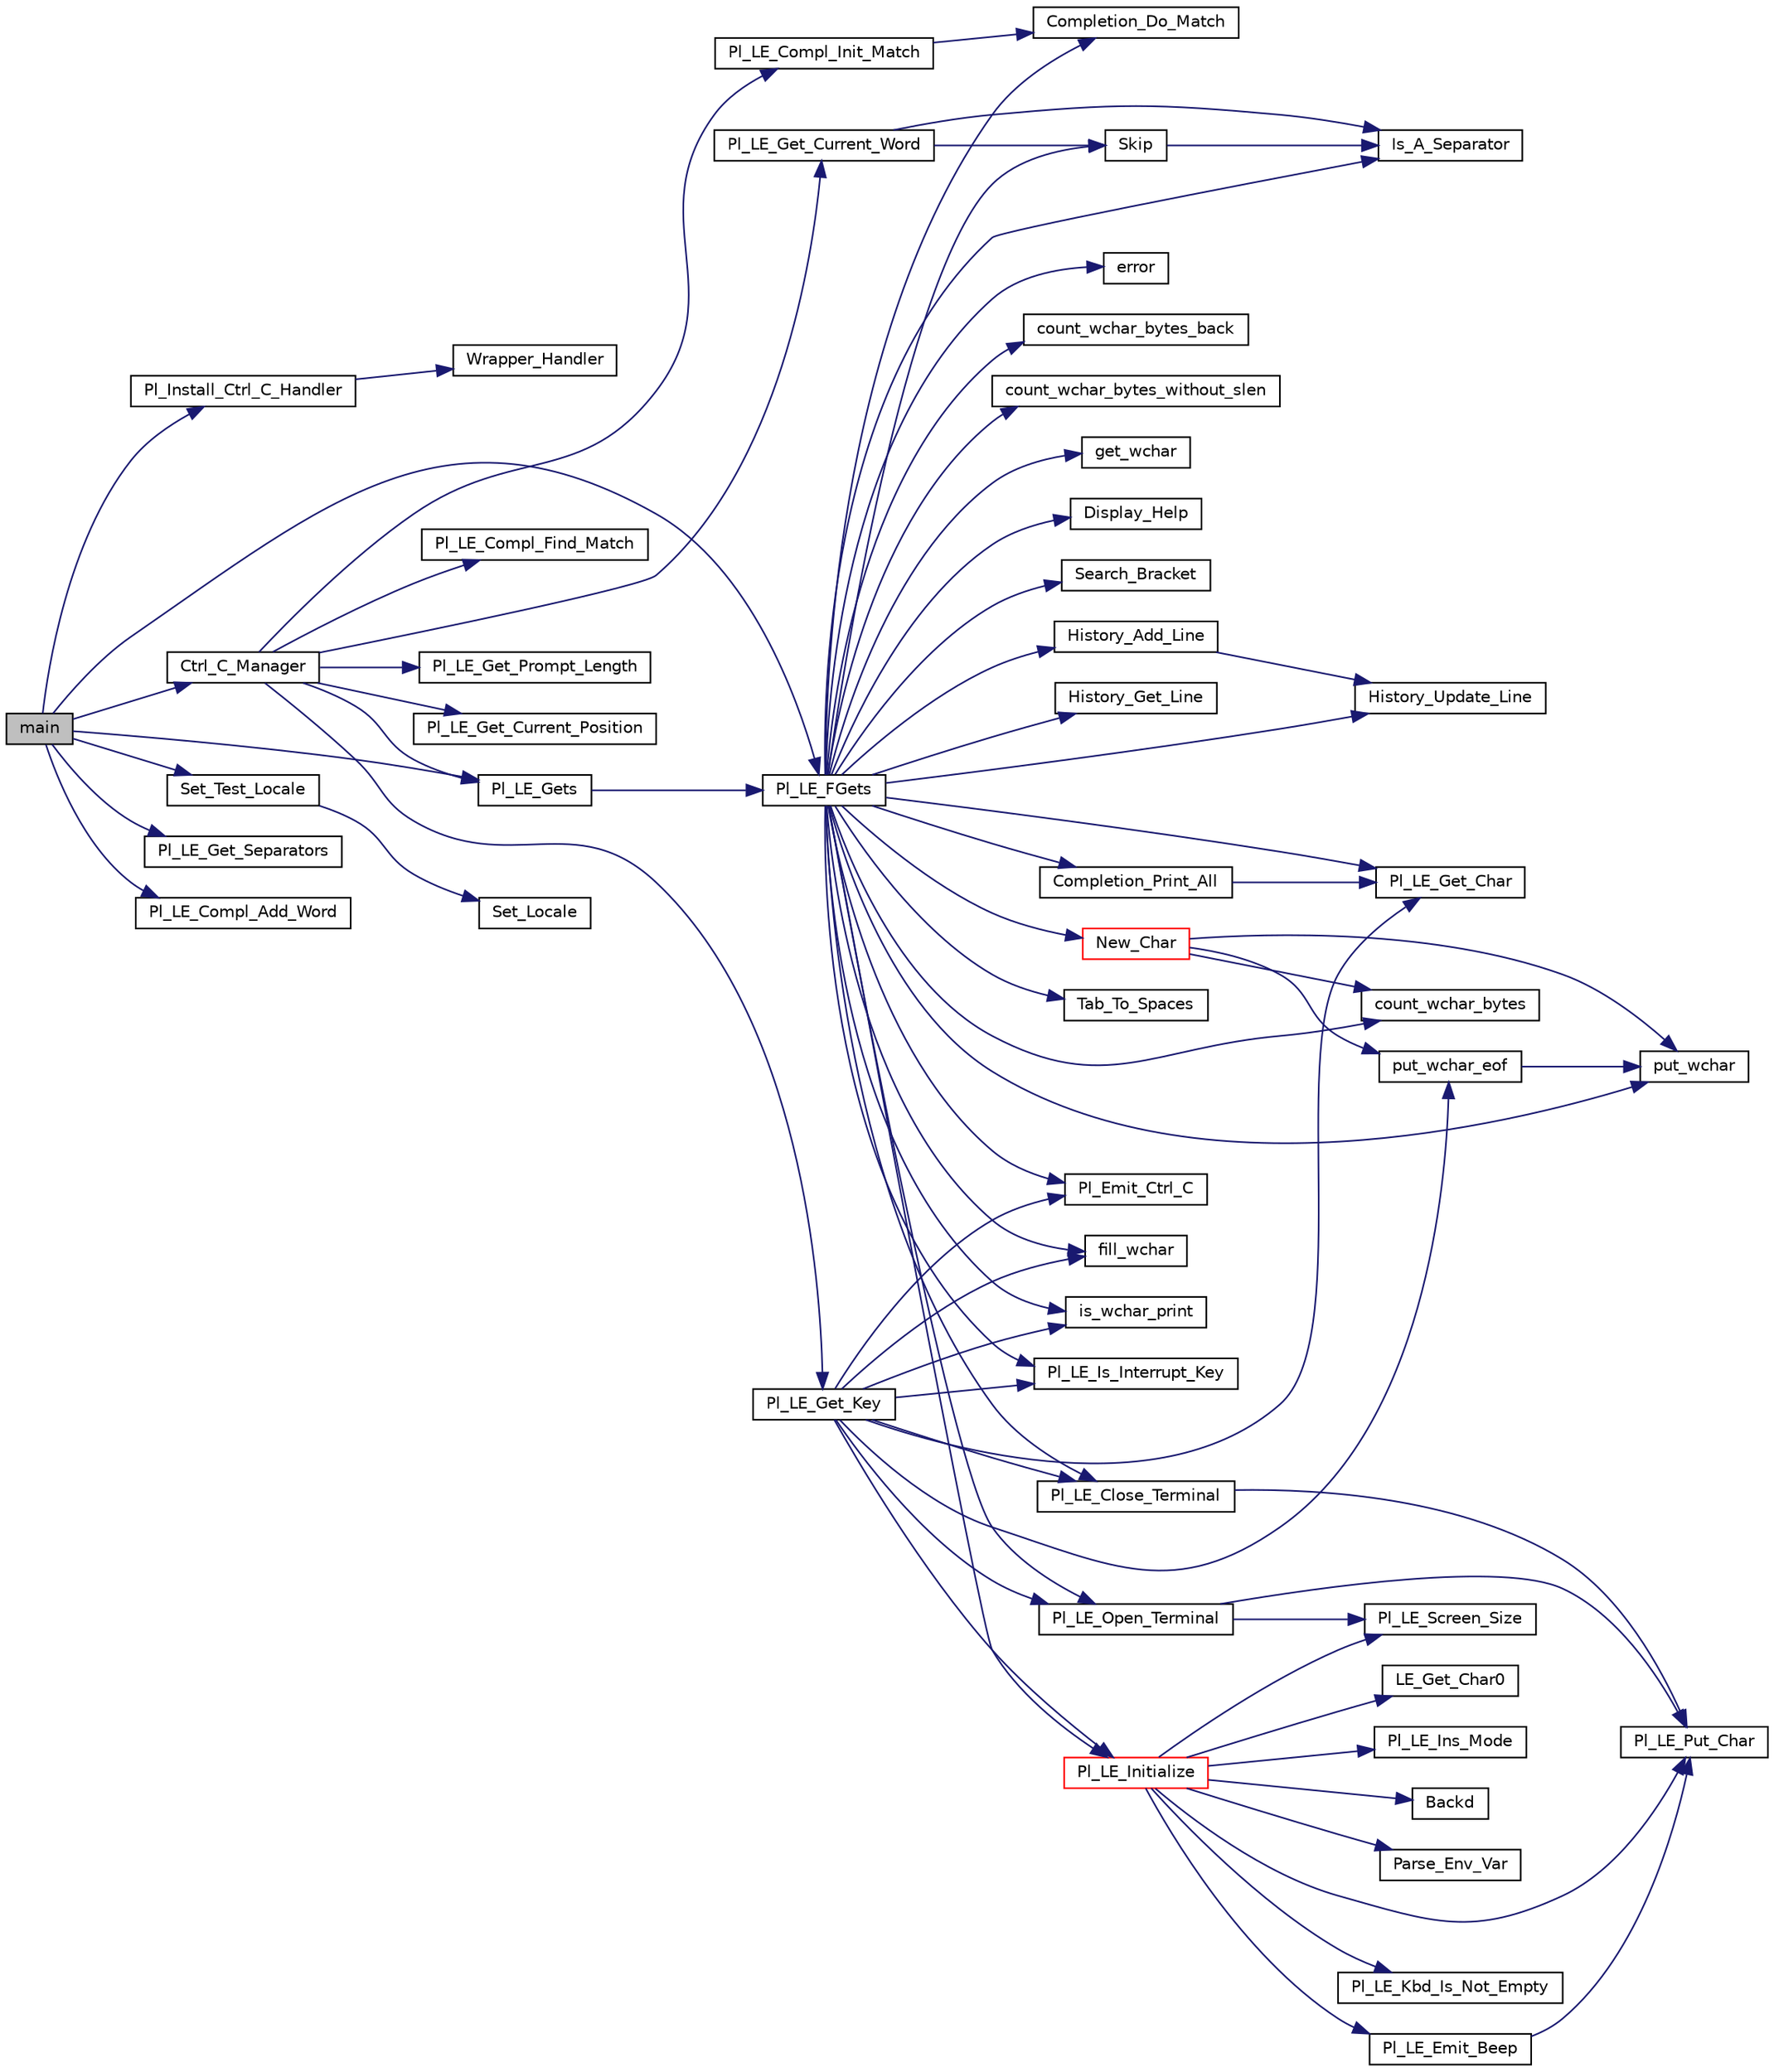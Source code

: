 digraph "main"
{
  edge [fontname="Helvetica",fontsize="10",labelfontname="Helvetica",labelfontsize="10"];
  node [fontname="Helvetica",fontsize="10",shape=record];
  rankdir="LR";
  Node1 [label="main",height=0.2,width=0.4,color="black", fillcolor="grey75", style="filled", fontcolor="black"];
  Node1 -> Node2 [color="midnightblue",fontsize="10",style="solid",fontname="Helvetica"];
  Node2 [label="Pl_Install_Ctrl_C_Handler",height=0.2,width=0.4,color="black", fillcolor="white", style="filled",URL="$ctrl__c_8c.html#ab4dd3c85e28eeb4d4a5bc082dc65d470"];
  Node2 -> Node3 [color="midnightblue",fontsize="10",style="solid",fontname="Helvetica"];
  Node3 [label="Wrapper_Handler",height=0.2,width=0.4,color="black", fillcolor="white", style="filled",URL="$ctrl__c_8c.html#afeff8d0620d3060480e4be769c813cf9"];
  Node1 -> Node4 [color="midnightblue",fontsize="10",style="solid",fontname="Helvetica"];
  Node4 [label="Ctrl_C_Manager",height=0.2,width=0.4,color="black", fillcolor="white", style="filled",URL="$test__linedit_8c.html#aff54f72a936c24930b5fee97f82033d5"];
  Node4 -> Node5 [color="midnightblue",fontsize="10",style="solid",fontname="Helvetica"];
  Node5 [label="Pl_LE_Get_Prompt_Length",height=0.2,width=0.4,color="black", fillcolor="white", style="filled",URL="$linedit_8c.html#a46e3bf5b122308262f46641963396d2a"];
  Node4 -> Node6 [color="midnightblue",fontsize="10",style="solid",fontname="Helvetica"];
  Node6 [label="Pl_LE_Get_Current_Position",height=0.2,width=0.4,color="black", fillcolor="white", style="filled",URL="$linedit_8c.html#acf0e90d0f6cddd8bdc0e6589f29c20c0"];
  Node4 -> Node7 [color="midnightblue",fontsize="10",style="solid",fontname="Helvetica"];
  Node7 [label="Pl_LE_Get_Key",height=0.2,width=0.4,color="black", fillcolor="white", style="filled",URL="$linedit_8c.html#a4f1c0c59dd4227be9ac33ccc96c7d8d9"];
  Node7 -> Node8 [color="midnightblue",fontsize="10",style="solid",fontname="Helvetica"];
  Node8 [label="Pl_LE_Initialize",height=0.2,width=0.4,color="red", fillcolor="white", style="filled",URL="$linedit_8h.html#ac18d0902bdc62942c4bd445ee73d6be3"];
  Node8 -> Node9 [color="midnightblue",fontsize="10",style="solid",fontname="Helvetica"];
  Node9 [label="Parse_Env_Var",height=0.2,width=0.4,color="black", fillcolor="white", style="filled",URL="$terminal_8c.html#acae08e63a234477bf1257da8b7aed42c"];
  Node8 -> Node10 [color="midnightblue",fontsize="10",style="solid",fontname="Helvetica"];
  Node10 [label="Pl_LE_Screen_Size",height=0.2,width=0.4,color="black", fillcolor="white", style="filled",URL="$terminal_8c.html#a469ee04c4859e98fe1f6db021e90bfb9"];
  Node8 -> Node11 [color="midnightblue",fontsize="10",style="solid",fontname="Helvetica"];
  Node11 [label="Pl_LE_Kbd_Is_Not_Empty",height=0.2,width=0.4,color="black", fillcolor="white", style="filled",URL="$terminal_8c.html#aad5032ec003db7a3e1a4ead642d2b1c9"];
  Node8 -> Node12 [color="midnightblue",fontsize="10",style="solid",fontname="Helvetica"];
  Node12 [label="Pl_LE_Put_Char",height=0.2,width=0.4,color="black", fillcolor="white", style="filled",URL="$terminal_8c.html#a590b70bbd0e7ba502d794565a3652c9f"];
  Node8 -> Node13 [color="midnightblue",fontsize="10",style="solid",fontname="Helvetica"];
  Node13 [label="LE_Get_Char0",height=0.2,width=0.4,color="black", fillcolor="white", style="filled",URL="$terminal_8c.html#a3ad10c9f5ddd471af1f250302534f4dd"];
  Node8 -> Node14 [color="midnightblue",fontsize="10",style="solid",fontname="Helvetica"];
  Node14 [label="Pl_LE_Ins_Mode",height=0.2,width=0.4,color="black", fillcolor="white", style="filled",URL="$terminal_8c.html#a6cb08cdfcbb59cbdd3d55c4b3e282c6c"];
  Node8 -> Node15 [color="midnightblue",fontsize="10",style="solid",fontname="Helvetica"];
  Node15 [label="Pl_LE_Emit_Beep",height=0.2,width=0.4,color="black", fillcolor="white", style="filled",URL="$terminal_8c.html#aa38becdbe98fa5a404ff0ef7d9bbeb34"];
  Node15 -> Node12 [color="midnightblue",fontsize="10",style="solid",fontname="Helvetica"];
  Node8 -> Node16 [color="midnightblue",fontsize="10",style="solid",fontname="Helvetica"];
  Node16 [label="Backd",height=0.2,width=0.4,color="black", fillcolor="white", style="filled",URL="$terminal_8c.html#a5509aba58312f5bbb8ab5392cc98a19c"];
  Node7 -> Node17 [color="midnightblue",fontsize="10",style="solid",fontname="Helvetica"];
  Node17 [label="Pl_LE_Open_Terminal",height=0.2,width=0.4,color="black", fillcolor="white", style="filled",URL="$terminal_8c.html#a8f4c06bf782ce1bb4449753a4ca99403"];
  Node17 -> Node10 [color="midnightblue",fontsize="10",style="solid",fontname="Helvetica"];
  Node17 -> Node12 [color="midnightblue",fontsize="10",style="solid",fontname="Helvetica"];
  Node7 -> Node18 [color="midnightblue",fontsize="10",style="solid",fontname="Helvetica"];
  Node18 [label="Pl_LE_Get_Char",height=0.2,width=0.4,color="black", fillcolor="white", style="filled",URL="$terminal_8c.html#ab03c9c3058c416b43852eb4ad9d30971"];
  Node7 -> Node19 [color="midnightblue",fontsize="10",style="solid",fontname="Helvetica"];
  Node19 [label="Pl_LE_Is_Interrupt_Key",height=0.2,width=0.4,color="black", fillcolor="white", style="filled",URL="$terminal_8c.html#a37099f929a26503fda2d259a8e20b938"];
  Node7 -> Node20 [color="midnightblue",fontsize="10",style="solid",fontname="Helvetica"];
  Node20 [label="Pl_LE_Close_Terminal",height=0.2,width=0.4,color="black", fillcolor="white", style="filled",URL="$terminal_8c.html#a27adb2b5e5dd607c0b7bd5bd10ca2281"];
  Node20 -> Node12 [color="midnightblue",fontsize="10",style="solid",fontname="Helvetica"];
  Node7 -> Node21 [color="midnightblue",fontsize="10",style="solid",fontname="Helvetica"];
  Node21 [label="Pl_Emit_Ctrl_C",height=0.2,width=0.4,color="black", fillcolor="white", style="filled",URL="$ctrl__c_8c.html#a54ec36423ca739ef1e56e092deb57ad1"];
  Node7 -> Node22 [color="midnightblue",fontsize="10",style="solid",fontname="Helvetica"];
  Node22 [label="fill_wchar",height=0.2,width=0.4,color="black", fillcolor="white", style="filled",URL="$pl__wchar_8c.html#a5df5e221fa5cbadce849a7e73c5dc4ad"];
  Node7 -> Node23 [color="midnightblue",fontsize="10",style="solid",fontname="Helvetica"];
  Node23 [label="is_wchar_print",height=0.2,width=0.4,color="black", fillcolor="white", style="filled",URL="$pl__wchar_8c.html#ab651da38c28b6407c6fe7a1f50260a1a"];
  Node7 -> Node24 [color="midnightblue",fontsize="10",style="solid",fontname="Helvetica"];
  Node24 [label="put_wchar_eof",height=0.2,width=0.4,color="black", fillcolor="white", style="filled",URL="$pl__wchar_8c.html#a0e3acef785ce9c91e56ba566193d4cee"];
  Node24 -> Node25 [color="midnightblue",fontsize="10",style="solid",fontname="Helvetica"];
  Node25 [label="put_wchar",height=0.2,width=0.4,color="black", fillcolor="white", style="filled",URL="$pl__wchar_8c.html#a31bcb7c7ad4174170702cb4399feb8e3"];
  Node4 -> Node26 [color="midnightblue",fontsize="10",style="solid",fontname="Helvetica"];
  Node26 [label="Pl_LE_Get_Current_Word",height=0.2,width=0.4,color="black", fillcolor="white", style="filled",URL="$linedit_8c.html#adc891ea7b5c4057020fe8390dad2caf1"];
  Node26 -> Node27 [color="midnightblue",fontsize="10",style="solid",fontname="Helvetica"];
  Node27 [label="Skip",height=0.2,width=0.4,color="black", fillcolor="white", style="filled",URL="$linedit_8c.html#a4aaf04c5cf36f808274012b7efe59d9d"];
  Node27 -> Node28 [color="midnightblue",fontsize="10",style="solid",fontname="Helvetica"];
  Node28 [label="Is_A_Separator",height=0.2,width=0.4,color="black", fillcolor="white", style="filled",URL="$linedit_8c.html#a4ea5295db8faa5611cbecadb2bdac046"];
  Node26 -> Node28 [color="midnightblue",fontsize="10",style="solid",fontname="Helvetica"];
  Node4 -> Node29 [color="midnightblue",fontsize="10",style="solid",fontname="Helvetica"];
  Node29 [label="Pl_LE_Gets",height=0.2,width=0.4,color="black", fillcolor="white", style="filled",URL="$linedit_8c.html#aaa0d7627c7e48ff6b19dea876609eaf5"];
  Node29 -> Node30 [color="midnightblue",fontsize="10",style="solid",fontname="Helvetica"];
  Node30 [label="Pl_LE_FGets",height=0.2,width=0.4,color="black", fillcolor="white", style="filled",URL="$linedit_8c.html#afc3f434a6c8f1502ac218732fbc625f5"];
  Node30 -> Node8 [color="midnightblue",fontsize="10",style="solid",fontname="Helvetica"];
  Node30 -> Node17 [color="midnightblue",fontsize="10",style="solid",fontname="Helvetica"];
  Node30 -> Node18 [color="midnightblue",fontsize="10",style="solid",fontname="Helvetica"];
  Node30 -> Node31 [color="midnightblue",fontsize="10",style="solid",fontname="Helvetica"];
  Node31 [label="Tab_To_Spaces",height=0.2,width=0.4,color="black", fillcolor="white", style="filled",URL="$linedit_8c.html#ad206710a078c5a14704d33b117268d95"];
  Node30 -> Node22 [color="midnightblue",fontsize="10",style="solid",fontname="Helvetica"];
  Node30 -> Node19 [color="midnightblue",fontsize="10",style="solid",fontname="Helvetica"];
  Node30 -> Node20 [color="midnightblue",fontsize="10",style="solid",fontname="Helvetica"];
  Node30 -> Node21 [color="midnightblue",fontsize="10",style="solid",fontname="Helvetica"];
  Node30 -> Node32 [color="midnightblue",fontsize="10",style="solid",fontname="Helvetica"];
  Node32 [label="error",height=0.2,width=0.4,color="black", fillcolor="white", style="filled",URL="$chkma_8c.html#a518288848eb2471573b6581060452931"];
  Node30 -> Node33 [color="midnightblue",fontsize="10",style="solid",fontname="Helvetica"];
  Node33 [label="count_wchar_bytes_back",height=0.2,width=0.4,color="black", fillcolor="white", style="filled",URL="$pl__wchar_8c.html#ab0dd4afe17e311d855c11aee577eecdb"];
  Node30 -> Node34 [color="midnightblue",fontsize="10",style="solid",fontname="Helvetica"];
  Node34 [label="count_wchar_bytes",height=0.2,width=0.4,color="black", fillcolor="white", style="filled",URL="$pl__wchar_8c.html#afa9feb443cef2f8da40dd45a8c0e273d"];
  Node30 -> Node35 [color="midnightblue",fontsize="10",style="solid",fontname="Helvetica"];
  Node35 [label="count_wchar_bytes_without_slen",height=0.2,width=0.4,color="black", fillcolor="white", style="filled",URL="$pl__wchar_8c.html#a118e1ed8186e82a376d922702a7a8a82"];
  Node30 -> Node36 [color="midnightblue",fontsize="10",style="solid",fontname="Helvetica"];
  Node36 [label="get_wchar",height=0.2,width=0.4,color="black", fillcolor="white", style="filled",URL="$pl__wchar_8c.html#aae8b097c7c2a9e49a67ea8a905051904"];
  Node30 -> Node37 [color="midnightblue",fontsize="10",style="solid",fontname="Helvetica"];
  Node37 [label="New_Char",height=0.2,width=0.4,color="red", fillcolor="white", style="filled",URL="$linedit_8c.html#aebb161ce36a3dd90b7acd272e2c91df0"];
  Node37 -> Node34 [color="midnightblue",fontsize="10",style="solid",fontname="Helvetica"];
  Node37 -> Node25 [color="midnightblue",fontsize="10",style="solid",fontname="Helvetica"];
  Node37 -> Node24 [color="midnightblue",fontsize="10",style="solid",fontname="Helvetica"];
  Node30 -> Node27 [color="midnightblue",fontsize="10",style="solid",fontname="Helvetica"];
  Node30 -> Node28 [color="midnightblue",fontsize="10",style="solid",fontname="Helvetica"];
  Node30 -> Node38 [color="midnightblue",fontsize="10",style="solid",fontname="Helvetica"];
  Node38 [label="Completion_Print_All",height=0.2,width=0.4,color="black", fillcolor="white", style="filled",URL="$linedit_8c.html#adbd65989f4f07bd70b23ac9aeb99382f"];
  Node38 -> Node18 [color="midnightblue",fontsize="10",style="solid",fontname="Helvetica"];
  Node30 -> Node39 [color="midnightblue",fontsize="10",style="solid",fontname="Helvetica"];
  Node39 [label="Completion_Do_Match",height=0.2,width=0.4,color="black", fillcolor="white", style="filled",URL="$linedit_8c.html#a2b917181276549bd7ba1c57097754ad6"];
  Node30 -> Node25 [color="midnightblue",fontsize="10",style="solid",fontname="Helvetica"];
  Node30 -> Node40 [color="midnightblue",fontsize="10",style="solid",fontname="Helvetica"];
  Node40 [label="History_Add_Line",height=0.2,width=0.4,color="black", fillcolor="white", style="filled",URL="$linedit_8c.html#a8357da237162c90ddc0049738856e46c"];
  Node40 -> Node41 [color="midnightblue",fontsize="10",style="solid",fontname="Helvetica"];
  Node41 [label="History_Update_Line",height=0.2,width=0.4,color="black", fillcolor="white", style="filled",URL="$linedit_8c.html#afb0e5e386360e90f03053b6833026659"];
  Node30 -> Node41 [color="midnightblue",fontsize="10",style="solid",fontname="Helvetica"];
  Node30 -> Node42 [color="midnightblue",fontsize="10",style="solid",fontname="Helvetica"];
  Node42 [label="History_Get_Line",height=0.2,width=0.4,color="black", fillcolor="white", style="filled",URL="$linedit_8c.html#afcfa248464c16c700dfac8420ef23e68"];
  Node30 -> Node43 [color="midnightblue",fontsize="10",style="solid",fontname="Helvetica"];
  Node43 [label="Display_Help",height=0.2,width=0.4,color="black", fillcolor="white", style="filled",URL="$linedit_8c.html#a09be5e8eeb7b4aa4bd65000b7a7ea1e1"];
  Node30 -> Node23 [color="midnightblue",fontsize="10",style="solid",fontname="Helvetica"];
  Node30 -> Node44 [color="midnightblue",fontsize="10",style="solid",fontname="Helvetica"];
  Node44 [label="Search_Bracket",height=0.2,width=0.4,color="black", fillcolor="white", style="filled",URL="$linedit_8c.html#ac5f90334dbe4af7b0efad01a1d73a016"];
  Node4 -> Node45 [color="midnightblue",fontsize="10",style="solid",fontname="Helvetica"];
  Node45 [label="Pl_LE_Compl_Init_Match",height=0.2,width=0.4,color="black", fillcolor="white", style="filled",URL="$linedit_8c.html#a366bf1352246b542e79953c24b39a70a"];
  Node45 -> Node39 [color="midnightblue",fontsize="10",style="solid",fontname="Helvetica"];
  Node4 -> Node46 [color="midnightblue",fontsize="10",style="solid",fontname="Helvetica"];
  Node46 [label="Pl_LE_Compl_Find_Match",height=0.2,width=0.4,color="black", fillcolor="white", style="filled",URL="$linedit_8c.html#abe202e5da0cbda0e3875038a53b6f368"];
  Node1 -> Node47 [color="midnightblue",fontsize="10",style="solid",fontname="Helvetica"];
  Node47 [label="Set_Test_Locale",height=0.2,width=0.4,color="black", fillcolor="white", style="filled",URL="$test__linedit_8c.html#a11e70ba15a220a2815e26ec3db05ec46"];
  Node47 -> Node48 [color="midnightblue",fontsize="10",style="solid",fontname="Helvetica"];
  Node48 [label="Set_Locale",height=0.2,width=0.4,color="black", fillcolor="white", style="filled",URL="$set__locale_8h.html#a127cb8819297d9cc16a6169aafcb5b2f"];
  Node1 -> Node49 [color="midnightblue",fontsize="10",style="solid",fontname="Helvetica"];
  Node49 [label="Pl_LE_Get_Separators",height=0.2,width=0.4,color="black", fillcolor="white", style="filled",URL="$linedit_8c.html#a462cf5c7ef255bcca09852769ac15a52"];
  Node1 -> Node29 [color="midnightblue",fontsize="10",style="solid",fontname="Helvetica"];
  Node1 -> Node30 [color="midnightblue",fontsize="10",style="solid",fontname="Helvetica"];
  Node1 -> Node50 [color="midnightblue",fontsize="10",style="solid",fontname="Helvetica"];
  Node50 [label="Pl_LE_Compl_Add_Word",height=0.2,width=0.4,color="black", fillcolor="white", style="filled",URL="$linedit_8c.html#ab2a8db946ffd8187b5216ff4ac8cbe7c"];
}

